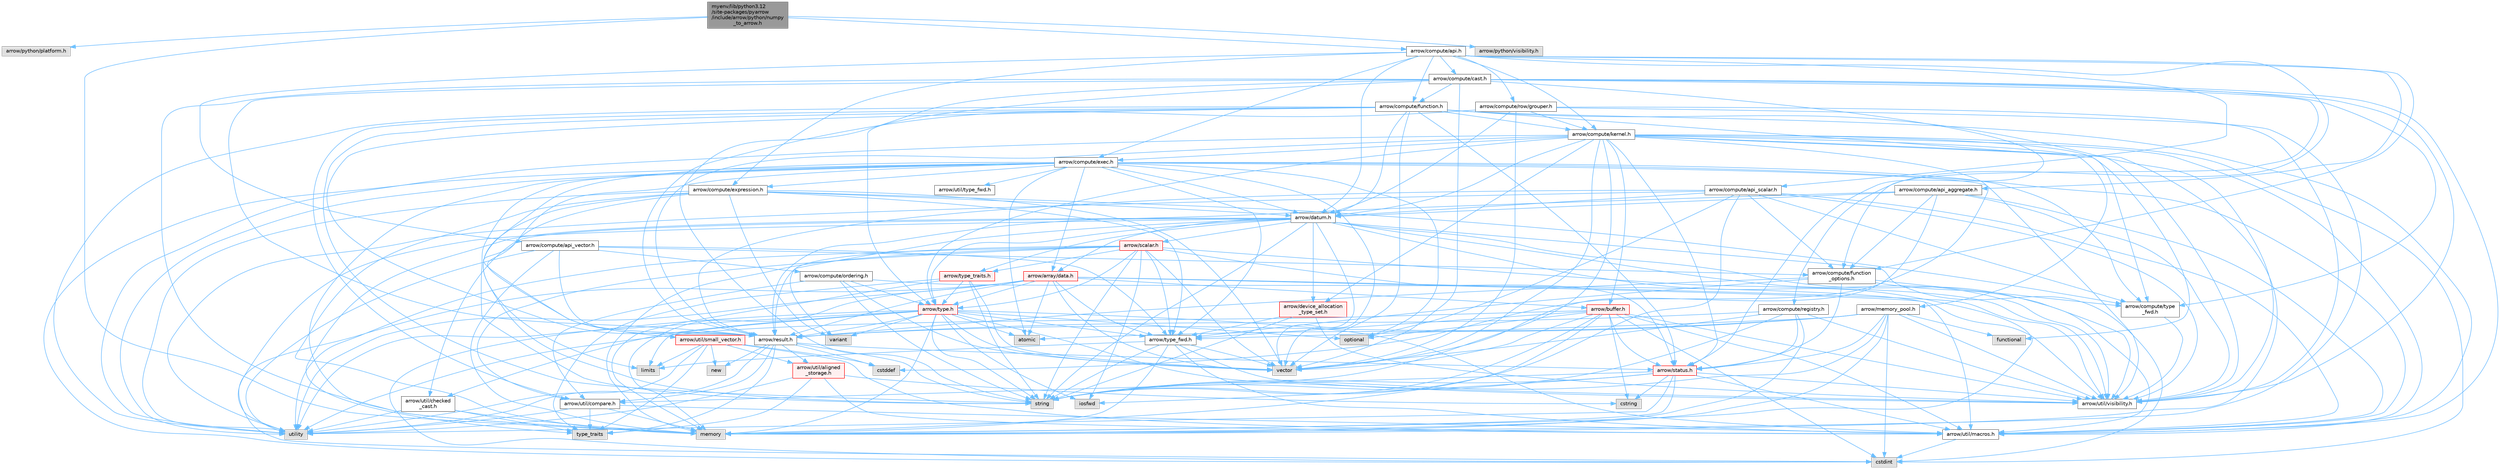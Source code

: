 digraph "myenv/lib/python3.12/site-packages/pyarrow/include/arrow/python/numpy_to_arrow.h"
{
 // LATEX_PDF_SIZE
  bgcolor="transparent";
  edge [fontname=Helvetica,fontsize=10,labelfontname=Helvetica,labelfontsize=10];
  node [fontname=Helvetica,fontsize=10,shape=box,height=0.2,width=0.4];
  Node1 [id="Node000001",label="myenv/lib/python3.12\l/site-packages/pyarrow\l/include/arrow/python/numpy\l_to_arrow.h",height=0.2,width=0.4,color="gray40", fillcolor="grey60", style="filled", fontcolor="black",tooltip=" "];
  Node1 -> Node2 [id="edge1_Node000001_Node000002",color="steelblue1",style="solid",tooltip=" "];
  Node2 [id="Node000002",label="arrow/python/platform.h",height=0.2,width=0.4,color="grey60", fillcolor="#E0E0E0", style="filled",tooltip=" "];
  Node1 -> Node3 [id="edge2_Node000001_Node000003",color="steelblue1",style="solid",tooltip=" "];
  Node3 [id="Node000003",label="memory",height=0.2,width=0.4,color="grey60", fillcolor="#E0E0E0", style="filled",tooltip=" "];
  Node1 -> Node4 [id="edge3_Node000001_Node000004",color="steelblue1",style="solid",tooltip=" "];
  Node4 [id="Node000004",label="arrow/compute/api.h",height=0.2,width=0.4,color="grey40", fillcolor="white", style="filled",URL="$include_2arrow_2compute_2api_8h.html",tooltip=" "];
  Node4 -> Node5 [id="edge4_Node000004_Node000005",color="steelblue1",style="solid",tooltip=" "];
  Node5 [id="Node000005",label="arrow/compute/api_aggregate.h",height=0.2,width=0.4,color="grey40", fillcolor="white", style="filled",URL="$api__aggregate_8h.html",tooltip=" "];
  Node5 -> Node6 [id="edge5_Node000005_Node000006",color="steelblue1",style="solid",tooltip=" "];
  Node6 [id="Node000006",label="vector",height=0.2,width=0.4,color="grey60", fillcolor="#E0E0E0", style="filled",tooltip=" "];
  Node5 -> Node7 [id="edge6_Node000005_Node000007",color="steelblue1",style="solid",tooltip=" "];
  Node7 [id="Node000007",label="arrow/compute/function\l_options.h",height=0.2,width=0.4,color="grey40", fillcolor="white", style="filled",URL="$function__options_8h.html",tooltip=" "];
  Node7 -> Node8 [id="edge7_Node000007_Node000008",color="steelblue1",style="solid",tooltip=" "];
  Node8 [id="Node000008",label="arrow/compute/type\l_fwd.h",height=0.2,width=0.4,color="grey40", fillcolor="white", style="filled",URL="$arrow_2compute_2type__fwd_8h.html",tooltip=" "];
  Node8 -> Node9 [id="edge8_Node000008_Node000009",color="steelblue1",style="solid",tooltip=" "];
  Node9 [id="Node000009",label="arrow/util/visibility.h",height=0.2,width=0.4,color="grey40", fillcolor="white", style="filled",URL="$include_2arrow_2util_2visibility_8h.html",tooltip=" "];
  Node7 -> Node10 [id="edge9_Node000007_Node000010",color="steelblue1",style="solid",tooltip=" "];
  Node10 [id="Node000010",label="arrow/result.h",height=0.2,width=0.4,color="grey40", fillcolor="white", style="filled",URL="$result_8h.html",tooltip=" "];
  Node10 -> Node11 [id="edge10_Node000010_Node000011",color="steelblue1",style="solid",tooltip=" "];
  Node11 [id="Node000011",label="cstddef",height=0.2,width=0.4,color="grey60", fillcolor="#E0E0E0", style="filled",tooltip=" "];
  Node10 -> Node12 [id="edge11_Node000010_Node000012",color="steelblue1",style="solid",tooltip=" "];
  Node12 [id="Node000012",label="new",height=0.2,width=0.4,color="grey60", fillcolor="#E0E0E0", style="filled",tooltip=" "];
  Node10 -> Node13 [id="edge12_Node000010_Node000013",color="steelblue1",style="solid",tooltip=" "];
  Node13 [id="Node000013",label="string",height=0.2,width=0.4,color="grey60", fillcolor="#E0E0E0", style="filled",tooltip=" "];
  Node10 -> Node14 [id="edge13_Node000010_Node000014",color="steelblue1",style="solid",tooltip=" "];
  Node14 [id="Node000014",label="type_traits",height=0.2,width=0.4,color="grey60", fillcolor="#E0E0E0", style="filled",tooltip=" "];
  Node10 -> Node15 [id="edge14_Node000010_Node000015",color="steelblue1",style="solid",tooltip=" "];
  Node15 [id="Node000015",label="utility",height=0.2,width=0.4,color="grey60", fillcolor="#E0E0E0", style="filled",tooltip=" "];
  Node10 -> Node16 [id="edge15_Node000010_Node000016",color="steelblue1",style="solid",tooltip=" "];
  Node16 [id="Node000016",label="arrow/status.h",height=0.2,width=0.4,color="red", fillcolor="#FFF0F0", style="filled",URL="$status_8h.html",tooltip=" "];
  Node16 -> Node17 [id="edge16_Node000016_Node000017",color="steelblue1",style="solid",tooltip=" "];
  Node17 [id="Node000017",label="cstring",height=0.2,width=0.4,color="grey60", fillcolor="#E0E0E0", style="filled",tooltip=" "];
  Node16 -> Node18 [id="edge17_Node000016_Node000018",color="steelblue1",style="solid",tooltip=" "];
  Node18 [id="Node000018",label="iosfwd",height=0.2,width=0.4,color="grey60", fillcolor="#E0E0E0", style="filled",tooltip=" "];
  Node16 -> Node3 [id="edge18_Node000016_Node000003",color="steelblue1",style="solid",tooltip=" "];
  Node16 -> Node13 [id="edge19_Node000016_Node000013",color="steelblue1",style="solid",tooltip=" "];
  Node16 -> Node15 [id="edge20_Node000016_Node000015",color="steelblue1",style="solid",tooltip=" "];
  Node16 -> Node19 [id="edge21_Node000016_Node000019",color="steelblue1",style="solid",tooltip=" "];
  Node19 [id="Node000019",label="arrow/util/compare.h",height=0.2,width=0.4,color="grey40", fillcolor="white", style="filled",URL="$util_2compare_8h.html",tooltip=" "];
  Node19 -> Node3 [id="edge22_Node000019_Node000003",color="steelblue1",style="solid",tooltip=" "];
  Node19 -> Node14 [id="edge23_Node000019_Node000014",color="steelblue1",style="solid",tooltip=" "];
  Node19 -> Node15 [id="edge24_Node000019_Node000015",color="steelblue1",style="solid",tooltip=" "];
  Node19 -> Node20 [id="edge25_Node000019_Node000020",color="steelblue1",style="solid",tooltip=" "];
  Node20 [id="Node000020",label="arrow/util/macros.h",height=0.2,width=0.4,color="grey40", fillcolor="white", style="filled",URL="$macros_8h.html",tooltip=" "];
  Node20 -> Node21 [id="edge26_Node000020_Node000021",color="steelblue1",style="solid",tooltip=" "];
  Node21 [id="Node000021",label="cstdint",height=0.2,width=0.4,color="grey60", fillcolor="#E0E0E0", style="filled",tooltip=" "];
  Node16 -> Node20 [id="edge27_Node000016_Node000020",color="steelblue1",style="solid",tooltip=" "];
  Node16 -> Node9 [id="edge28_Node000016_Node000009",color="steelblue1",style="solid",tooltip=" "];
  Node10 -> Node24 [id="edge29_Node000010_Node000024",color="steelblue1",style="solid",tooltip=" "];
  Node24 [id="Node000024",label="arrow/util/aligned\l_storage.h",height=0.2,width=0.4,color="red", fillcolor="#FFF0F0", style="filled",URL="$aligned__storage_8h.html",tooltip=" "];
  Node24 -> Node17 [id="edge30_Node000024_Node000017",color="steelblue1",style="solid",tooltip=" "];
  Node24 -> Node14 [id="edge31_Node000024_Node000014",color="steelblue1",style="solid",tooltip=" "];
  Node24 -> Node15 [id="edge32_Node000024_Node000015",color="steelblue1",style="solid",tooltip=" "];
  Node24 -> Node20 [id="edge33_Node000024_Node000020",color="steelblue1",style="solid",tooltip=" "];
  Node10 -> Node19 [id="edge34_Node000010_Node000019",color="steelblue1",style="solid",tooltip=" "];
  Node7 -> Node16 [id="edge35_Node000007_Node000016",color="steelblue1",style="solid",tooltip=" "];
  Node7 -> Node26 [id="edge36_Node000007_Node000026",color="steelblue1",style="solid",tooltip=" "];
  Node26 [id="Node000026",label="arrow/type_fwd.h",height=0.2,width=0.4,color="grey40", fillcolor="white", style="filled",URL="$arrow_2type__fwd_8h.html",tooltip=" "];
  Node26 -> Node27 [id="edge37_Node000026_Node000027",color="steelblue1",style="solid",tooltip=" "];
  Node27 [id="Node000027",label="limits",height=0.2,width=0.4,color="grey60", fillcolor="#E0E0E0", style="filled",tooltip=" "];
  Node26 -> Node3 [id="edge38_Node000026_Node000003",color="steelblue1",style="solid",tooltip=" "];
  Node26 -> Node13 [id="edge39_Node000026_Node000013",color="steelblue1",style="solid",tooltip=" "];
  Node26 -> Node6 [id="edge40_Node000026_Node000006",color="steelblue1",style="solid",tooltip=" "];
  Node26 -> Node20 [id="edge41_Node000026_Node000020",color="steelblue1",style="solid",tooltip=" "];
  Node26 -> Node9 [id="edge42_Node000026_Node000009",color="steelblue1",style="solid",tooltip=" "];
  Node7 -> Node9 [id="edge43_Node000007_Node000009",color="steelblue1",style="solid",tooltip=" "];
  Node5 -> Node28 [id="edge44_Node000005_Node000028",color="steelblue1",style="solid",tooltip=" "];
  Node28 [id="Node000028",label="arrow/datum.h",height=0.2,width=0.4,color="grey40", fillcolor="white", style="filled",URL="$datum_8h.html",tooltip=" "];
  Node28 -> Node21 [id="edge45_Node000028_Node000021",color="steelblue1",style="solid",tooltip=" "];
  Node28 -> Node3 [id="edge46_Node000028_Node000003",color="steelblue1",style="solid",tooltip=" "];
  Node28 -> Node13 [id="edge47_Node000028_Node000013",color="steelblue1",style="solid",tooltip=" "];
  Node28 -> Node14 [id="edge48_Node000028_Node000014",color="steelblue1",style="solid",tooltip=" "];
  Node28 -> Node15 [id="edge49_Node000028_Node000015",color="steelblue1",style="solid",tooltip=" "];
  Node28 -> Node29 [id="edge50_Node000028_Node000029",color="steelblue1",style="solid",tooltip=" "];
  Node29 [id="Node000029",label="variant",height=0.2,width=0.4,color="grey60", fillcolor="#E0E0E0", style="filled",tooltip=" "];
  Node28 -> Node6 [id="edge51_Node000028_Node000006",color="steelblue1",style="solid",tooltip=" "];
  Node28 -> Node30 [id="edge52_Node000028_Node000030",color="steelblue1",style="solid",tooltip=" "];
  Node30 [id="Node000030",label="arrow/array/data.h",height=0.2,width=0.4,color="red", fillcolor="#FFF0F0", style="filled",URL="$data_8h.html",tooltip=" "];
  Node30 -> Node31 [id="edge53_Node000030_Node000031",color="steelblue1",style="solid",tooltip=" "];
  Node31 [id="Node000031",label="atomic",height=0.2,width=0.4,color="grey60", fillcolor="#E0E0E0", style="filled",tooltip=" "];
  Node30 -> Node21 [id="edge54_Node000030_Node000021",color="steelblue1",style="solid",tooltip=" "];
  Node30 -> Node3 [id="edge55_Node000030_Node000003",color="steelblue1",style="solid",tooltip=" "];
  Node30 -> Node15 [id="edge56_Node000030_Node000015",color="steelblue1",style="solid",tooltip=" "];
  Node30 -> Node6 [id="edge57_Node000030_Node000006",color="steelblue1",style="solid",tooltip=" "];
  Node30 -> Node35 [id="edge58_Node000030_Node000035",color="steelblue1",style="solid",tooltip=" "];
  Node35 [id="Node000035",label="arrow/buffer.h",height=0.2,width=0.4,color="red", fillcolor="#FFF0F0", style="filled",URL="$buffer_8h.html",tooltip=" "];
  Node35 -> Node21 [id="edge59_Node000035_Node000021",color="steelblue1",style="solid",tooltip=" "];
  Node35 -> Node17 [id="edge60_Node000035_Node000017",color="steelblue1",style="solid",tooltip=" "];
  Node35 -> Node3 [id="edge61_Node000035_Node000003",color="steelblue1",style="solid",tooltip=" "];
  Node35 -> Node34 [id="edge62_Node000035_Node000034",color="steelblue1",style="solid",tooltip=" "];
  Node34 [id="Node000034",label="optional",height=0.2,width=0.4,color="grey60", fillcolor="#E0E0E0", style="filled",tooltip=" "];
  Node35 -> Node13 [id="edge63_Node000035_Node000013",color="steelblue1",style="solid",tooltip=" "];
  Node35 -> Node15 [id="edge64_Node000035_Node000015",color="steelblue1",style="solid",tooltip=" "];
  Node35 -> Node6 [id="edge65_Node000035_Node000006",color="steelblue1",style="solid",tooltip=" "];
  Node35 -> Node16 [id="edge66_Node000035_Node000016",color="steelblue1",style="solid",tooltip=" "];
  Node35 -> Node26 [id="edge67_Node000035_Node000026",color="steelblue1",style="solid",tooltip=" "];
  Node35 -> Node20 [id="edge68_Node000035_Node000020",color="steelblue1",style="solid",tooltip=" "];
  Node35 -> Node9 [id="edge69_Node000035_Node000009",color="steelblue1",style="solid",tooltip=" "];
  Node30 -> Node10 [id="edge70_Node000030_Node000010",color="steelblue1",style="solid",tooltip=" "];
  Node30 -> Node42 [id="edge71_Node000030_Node000042",color="steelblue1",style="solid",tooltip=" "];
  Node42 [id="Node000042",label="arrow/type.h",height=0.2,width=0.4,color="red", fillcolor="#FFF0F0", style="filled",URL="$type_8h.html",tooltip=" "];
  Node42 -> Node31 [id="edge72_Node000042_Node000031",color="steelblue1",style="solid",tooltip=" "];
  Node42 -> Node21 [id="edge73_Node000042_Node000021",color="steelblue1",style="solid",tooltip=" "];
  Node42 -> Node18 [id="edge74_Node000042_Node000018",color="steelblue1",style="solid",tooltip=" "];
  Node42 -> Node27 [id="edge75_Node000042_Node000027",color="steelblue1",style="solid",tooltip=" "];
  Node42 -> Node3 [id="edge76_Node000042_Node000003",color="steelblue1",style="solid",tooltip=" "];
  Node42 -> Node34 [id="edge77_Node000042_Node000034",color="steelblue1",style="solid",tooltip=" "];
  Node42 -> Node13 [id="edge78_Node000042_Node000013",color="steelblue1",style="solid",tooltip=" "];
  Node42 -> Node15 [id="edge79_Node000042_Node000015",color="steelblue1",style="solid",tooltip=" "];
  Node42 -> Node29 [id="edge80_Node000042_Node000029",color="steelblue1",style="solid",tooltip=" "];
  Node42 -> Node6 [id="edge81_Node000042_Node000006",color="steelblue1",style="solid",tooltip=" "];
  Node42 -> Node10 [id="edge82_Node000042_Node000010",color="steelblue1",style="solid",tooltip=" "];
  Node42 -> Node26 [id="edge83_Node000042_Node000026",color="steelblue1",style="solid",tooltip=" "];
  Node42 -> Node44 [id="edge84_Node000042_Node000044",color="steelblue1",style="solid",tooltip=" "];
  Node44 [id="Node000044",label="arrow/util/checked\l_cast.h",height=0.2,width=0.4,color="grey40", fillcolor="white", style="filled",URL="$checked__cast_8h.html",tooltip=" "];
  Node44 -> Node3 [id="edge85_Node000044_Node000003",color="steelblue1",style="solid",tooltip=" "];
  Node44 -> Node14 [id="edge86_Node000044_Node000014",color="steelblue1",style="solid",tooltip=" "];
  Node44 -> Node15 [id="edge87_Node000044_Node000015",color="steelblue1",style="solid",tooltip=" "];
  Node42 -> Node20 [id="edge88_Node000042_Node000020",color="steelblue1",style="solid",tooltip=" "];
  Node42 -> Node9 [id="edge89_Node000042_Node000009",color="steelblue1",style="solid",tooltip=" "];
  Node30 -> Node26 [id="edge90_Node000030_Node000026",color="steelblue1",style="solid",tooltip=" "];
  Node30 -> Node20 [id="edge91_Node000030_Node000020",color="steelblue1",style="solid",tooltip=" "];
  Node30 -> Node9 [id="edge92_Node000030_Node000009",color="steelblue1",style="solid",tooltip=" "];
  Node28 -> Node52 [id="edge93_Node000028_Node000052",color="steelblue1",style="solid",tooltip=" "];
  Node52 [id="Node000052",label="arrow/device_allocation\l_type_set.h",height=0.2,width=0.4,color="red", fillcolor="#FFF0F0", style="filled",URL="$device__allocation__type__set_8h.html",tooltip=" "];
  Node52 -> Node13 [id="edge94_Node000052_Node000013",color="steelblue1",style="solid",tooltip=" "];
  Node52 -> Node26 [id="edge95_Node000052_Node000026",color="steelblue1",style="solid",tooltip=" "];
  Node52 -> Node9 [id="edge96_Node000052_Node000009",color="steelblue1",style="solid",tooltip=" "];
  Node28 -> Node54 [id="edge97_Node000028_Node000054",color="steelblue1",style="solid",tooltip=" "];
  Node54 [id="Node000054",label="arrow/scalar.h",height=0.2,width=0.4,color="red", fillcolor="#FFF0F0", style="filled",URL="$scalar_8h.html",tooltip=" "];
  Node54 -> Node18 [id="edge98_Node000054_Node000018",color="steelblue1",style="solid",tooltip=" "];
  Node54 -> Node3 [id="edge99_Node000054_Node000003",color="steelblue1",style="solid",tooltip=" "];
  Node54 -> Node13 [id="edge100_Node000054_Node000013",color="steelblue1",style="solid",tooltip=" "];
  Node54 -> Node15 [id="edge101_Node000054_Node000015",color="steelblue1",style="solid",tooltip=" "];
  Node54 -> Node6 [id="edge102_Node000054_Node000006",color="steelblue1",style="solid",tooltip=" "];
  Node54 -> Node10 [id="edge103_Node000054_Node000010",color="steelblue1",style="solid",tooltip=" "];
  Node54 -> Node16 [id="edge104_Node000054_Node000016",color="steelblue1",style="solid",tooltip=" "];
  Node54 -> Node42 [id="edge105_Node000054_Node000042",color="steelblue1",style="solid",tooltip=" "];
  Node54 -> Node26 [id="edge106_Node000054_Node000026",color="steelblue1",style="solid",tooltip=" "];
  Node54 -> Node59 [id="edge107_Node000054_Node000059",color="steelblue1",style="solid",tooltip=" "];
  Node59 [id="Node000059",label="arrow/type_traits.h",height=0.2,width=0.4,color="red", fillcolor="#FFF0F0", style="filled",URL="$include_2arrow_2type__traits_8h.html",tooltip=" "];
  Node59 -> Node3 [id="edge108_Node000059_Node000003",color="steelblue1",style="solid",tooltip=" "];
  Node59 -> Node13 [id="edge109_Node000059_Node000013",color="steelblue1",style="solid",tooltip=" "];
  Node59 -> Node14 [id="edge110_Node000059_Node000014",color="steelblue1",style="solid",tooltip=" "];
  Node59 -> Node6 [id="edge111_Node000059_Node000006",color="steelblue1",style="solid",tooltip=" "];
  Node59 -> Node42 [id="edge112_Node000059_Node000042",color="steelblue1",style="solid",tooltip=" "];
  Node54 -> Node19 [id="edge113_Node000054_Node000019",color="steelblue1",style="solid",tooltip=" "];
  Node54 -> Node9 [id="edge114_Node000054_Node000009",color="steelblue1",style="solid",tooltip=" "];
  Node28 -> Node42 [id="edge115_Node000028_Node000042",color="steelblue1",style="solid",tooltip=" "];
  Node28 -> Node59 [id="edge116_Node000028_Node000059",color="steelblue1",style="solid",tooltip=" "];
  Node28 -> Node44 [id="edge117_Node000028_Node000044",color="steelblue1",style="solid",tooltip=" "];
  Node28 -> Node20 [id="edge118_Node000028_Node000020",color="steelblue1",style="solid",tooltip=" "];
  Node28 -> Node9 [id="edge119_Node000028_Node000009",color="steelblue1",style="solid",tooltip=" "];
  Node5 -> Node10 [id="edge120_Node000005_Node000010",color="steelblue1",style="solid",tooltip=" "];
  Node5 -> Node20 [id="edge121_Node000005_Node000020",color="steelblue1",style="solid",tooltip=" "];
  Node5 -> Node9 [id="edge122_Node000005_Node000009",color="steelblue1",style="solid",tooltip=" "];
  Node4 -> Node64 [id="edge123_Node000004_Node000064",color="steelblue1",style="solid",tooltip=" "];
  Node64 [id="Node000064",label="arrow/compute/api_scalar.h",height=0.2,width=0.4,color="grey40", fillcolor="white", style="filled",URL="$api__scalar_8h.html",tooltip=" "];
  Node64 -> Node34 [id="edge124_Node000064_Node000034",color="steelblue1",style="solid",tooltip=" "];
  Node64 -> Node13 [id="edge125_Node000064_Node000013",color="steelblue1",style="solid",tooltip=" "];
  Node64 -> Node15 [id="edge126_Node000064_Node000015",color="steelblue1",style="solid",tooltip=" "];
  Node64 -> Node7 [id="edge127_Node000064_Node000007",color="steelblue1",style="solid",tooltip=" "];
  Node64 -> Node8 [id="edge128_Node000064_Node000008",color="steelblue1",style="solid",tooltip=" "];
  Node64 -> Node28 [id="edge129_Node000064_Node000028",color="steelblue1",style="solid",tooltip=" "];
  Node64 -> Node10 [id="edge130_Node000064_Node000010",color="steelblue1",style="solid",tooltip=" "];
  Node64 -> Node20 [id="edge131_Node000064_Node000020",color="steelblue1",style="solid",tooltip=" "];
  Node64 -> Node9 [id="edge132_Node000064_Node000009",color="steelblue1",style="solid",tooltip=" "];
  Node4 -> Node65 [id="edge133_Node000004_Node000065",color="steelblue1",style="solid",tooltip=" "];
  Node65 [id="Node000065",label="arrow/compute/api_vector.h",height=0.2,width=0.4,color="grey40", fillcolor="white", style="filled",URL="$api__vector_8h.html",tooltip=" "];
  Node65 -> Node3 [id="edge134_Node000065_Node000003",color="steelblue1",style="solid",tooltip=" "];
  Node65 -> Node15 [id="edge135_Node000065_Node000015",color="steelblue1",style="solid",tooltip=" "];
  Node65 -> Node7 [id="edge136_Node000065_Node000007",color="steelblue1",style="solid",tooltip=" "];
  Node65 -> Node66 [id="edge137_Node000065_Node000066",color="steelblue1",style="solid",tooltip=" "];
  Node66 [id="Node000066",label="arrow/compute/ordering.h",height=0.2,width=0.4,color="grey40", fillcolor="white", style="filled",URL="$ordering_8h.html",tooltip=" "];
  Node66 -> Node13 [id="edge138_Node000066_Node000013",color="steelblue1",style="solid",tooltip=" "];
  Node66 -> Node6 [id="edge139_Node000066_Node000006",color="steelblue1",style="solid",tooltip=" "];
  Node66 -> Node42 [id="edge140_Node000066_Node000042",color="steelblue1",style="solid",tooltip=" "];
  Node66 -> Node19 [id="edge141_Node000066_Node000019",color="steelblue1",style="solid",tooltip=" "];
  Node66 -> Node9 [id="edge142_Node000066_Node000009",color="steelblue1",style="solid",tooltip=" "];
  Node65 -> Node10 [id="edge143_Node000065_Node000010",color="steelblue1",style="solid",tooltip=" "];
  Node65 -> Node26 [id="edge144_Node000065_Node000026",color="steelblue1",style="solid",tooltip=" "];
  Node4 -> Node67 [id="edge145_Node000004_Node000067",color="steelblue1",style="solid",tooltip=" "];
  Node67 [id="Node000067",label="arrow/compute/cast.h",height=0.2,width=0.4,color="grey40", fillcolor="white", style="filled",URL="$cast_8h.html",tooltip=" "];
  Node67 -> Node3 [id="edge146_Node000067_Node000003",color="steelblue1",style="solid",tooltip=" "];
  Node67 -> Node13 [id="edge147_Node000067_Node000013",color="steelblue1",style="solid",tooltip=" "];
  Node67 -> Node6 [id="edge148_Node000067_Node000006",color="steelblue1",style="solid",tooltip=" "];
  Node67 -> Node68 [id="edge149_Node000067_Node000068",color="steelblue1",style="solid",tooltip=" "];
  Node68 [id="Node000068",label="arrow/compute/function.h",height=0.2,width=0.4,color="grey40", fillcolor="white", style="filled",URL="$function_8h.html",tooltip=" "];
  Node68 -> Node13 [id="edge150_Node000068_Node000013",color="steelblue1",style="solid",tooltip=" "];
  Node68 -> Node15 [id="edge151_Node000068_Node000015",color="steelblue1",style="solid",tooltip=" "];
  Node68 -> Node6 [id="edge152_Node000068_Node000006",color="steelblue1",style="solid",tooltip=" "];
  Node68 -> Node69 [id="edge153_Node000068_Node000069",color="steelblue1",style="solid",tooltip=" "];
  Node69 [id="Node000069",label="arrow/compute/kernel.h",height=0.2,width=0.4,color="grey40", fillcolor="white", style="filled",URL="$kernel_8h.html",tooltip=" "];
  Node69 -> Node11 [id="edge154_Node000069_Node000011",color="steelblue1",style="solid",tooltip=" "];
  Node69 -> Node21 [id="edge155_Node000069_Node000021",color="steelblue1",style="solid",tooltip=" "];
  Node69 -> Node38 [id="edge156_Node000069_Node000038",color="steelblue1",style="solid",tooltip=" "];
  Node38 [id="Node000038",label="functional",height=0.2,width=0.4,color="grey60", fillcolor="#E0E0E0", style="filled",tooltip=" "];
  Node69 -> Node3 [id="edge157_Node000069_Node000003",color="steelblue1",style="solid",tooltip=" "];
  Node69 -> Node13 [id="edge158_Node000069_Node000013",color="steelblue1",style="solid",tooltip=" "];
  Node69 -> Node15 [id="edge159_Node000069_Node000015",color="steelblue1",style="solid",tooltip=" "];
  Node69 -> Node6 [id="edge160_Node000069_Node000006",color="steelblue1",style="solid",tooltip=" "];
  Node69 -> Node35 [id="edge161_Node000069_Node000035",color="steelblue1",style="solid",tooltip=" "];
  Node69 -> Node70 [id="edge162_Node000069_Node000070",color="steelblue1",style="solid",tooltip=" "];
  Node70 [id="Node000070",label="arrow/compute/exec.h",height=0.2,width=0.4,color="grey40", fillcolor="white", style="filled",URL="$exec_8h.html",tooltip=" "];
  Node70 -> Node31 [id="edge163_Node000070_Node000031",color="steelblue1",style="solid",tooltip=" "];
  Node70 -> Node21 [id="edge164_Node000070_Node000021",color="steelblue1",style="solid",tooltip=" "];
  Node70 -> Node27 [id="edge165_Node000070_Node000027",color="steelblue1",style="solid",tooltip=" "];
  Node70 -> Node3 [id="edge166_Node000070_Node000003",color="steelblue1",style="solid",tooltip=" "];
  Node70 -> Node34 [id="edge167_Node000070_Node000034",color="steelblue1",style="solid",tooltip=" "];
  Node70 -> Node13 [id="edge168_Node000070_Node000013",color="steelblue1",style="solid",tooltip=" "];
  Node70 -> Node15 [id="edge169_Node000070_Node000015",color="steelblue1",style="solid",tooltip=" "];
  Node70 -> Node6 [id="edge170_Node000070_Node000006",color="steelblue1",style="solid",tooltip=" "];
  Node70 -> Node30 [id="edge171_Node000070_Node000030",color="steelblue1",style="solid",tooltip=" "];
  Node70 -> Node71 [id="edge172_Node000070_Node000071",color="steelblue1",style="solid",tooltip=" "];
  Node71 [id="Node000071",label="arrow/compute/expression.h",height=0.2,width=0.4,color="grey40", fillcolor="white", style="filled",URL="$expression_8h.html",tooltip=" "];
  Node71 -> Node3 [id="edge173_Node000071_Node000003",color="steelblue1",style="solid",tooltip=" "];
  Node71 -> Node13 [id="edge174_Node000071_Node000013",color="steelblue1",style="solid",tooltip=" "];
  Node71 -> Node15 [id="edge175_Node000071_Node000015",color="steelblue1",style="solid",tooltip=" "];
  Node71 -> Node29 [id="edge176_Node000071_Node000029",color="steelblue1",style="solid",tooltip=" "];
  Node71 -> Node6 [id="edge177_Node000071_Node000006",color="steelblue1",style="solid",tooltip=" "];
  Node71 -> Node8 [id="edge178_Node000071_Node000008",color="steelblue1",style="solid",tooltip=" "];
  Node71 -> Node28 [id="edge179_Node000071_Node000028",color="steelblue1",style="solid",tooltip=" "];
  Node71 -> Node26 [id="edge180_Node000071_Node000026",color="steelblue1",style="solid",tooltip=" "];
  Node71 -> Node72 [id="edge181_Node000071_Node000072",color="steelblue1",style="solid",tooltip=" "];
  Node72 [id="Node000072",label="arrow/util/small_vector.h",height=0.2,width=0.4,color="red", fillcolor="#FFF0F0", style="filled",URL="$small__vector_8h.html",tooltip=" "];
  Node72 -> Node11 [id="edge182_Node000072_Node000011",color="steelblue1",style="solid",tooltip=" "];
  Node72 -> Node27 [id="edge183_Node000072_Node000027",color="steelblue1",style="solid",tooltip=" "];
  Node72 -> Node12 [id="edge184_Node000072_Node000012",color="steelblue1",style="solid",tooltip=" "];
  Node72 -> Node14 [id="edge185_Node000072_Node000014",color="steelblue1",style="solid",tooltip=" "];
  Node72 -> Node15 [id="edge186_Node000072_Node000015",color="steelblue1",style="solid",tooltip=" "];
  Node72 -> Node24 [id="edge187_Node000072_Node000024",color="steelblue1",style="solid",tooltip=" "];
  Node72 -> Node20 [id="edge188_Node000072_Node000020",color="steelblue1",style="solid",tooltip=" "];
  Node70 -> Node8 [id="edge189_Node000070_Node000008",color="steelblue1",style="solid",tooltip=" "];
  Node70 -> Node28 [id="edge190_Node000070_Node000028",color="steelblue1",style="solid",tooltip=" "];
  Node70 -> Node10 [id="edge191_Node000070_Node000010",color="steelblue1",style="solid",tooltip=" "];
  Node70 -> Node26 [id="edge192_Node000070_Node000026",color="steelblue1",style="solid",tooltip=" "];
  Node70 -> Node20 [id="edge193_Node000070_Node000020",color="steelblue1",style="solid",tooltip=" "];
  Node70 -> Node74 [id="edge194_Node000070_Node000074",color="steelblue1",style="solid",tooltip=" "];
  Node74 [id="Node000074",label="arrow/util/type_fwd.h",height=0.2,width=0.4,color="grey40", fillcolor="white", style="filled",URL="$arrow_2util_2type__fwd_8h.html",tooltip=" "];
  Node70 -> Node9 [id="edge195_Node000070_Node000009",color="steelblue1",style="solid",tooltip=" "];
  Node69 -> Node28 [id="edge196_Node000069_Node000028",color="steelblue1",style="solid",tooltip=" "];
  Node69 -> Node52 [id="edge197_Node000069_Node000052",color="steelblue1",style="solid",tooltip=" "];
  Node69 -> Node75 [id="edge198_Node000069_Node000075",color="steelblue1",style="solid",tooltip=" "];
  Node75 [id="Node000075",label="arrow/memory_pool.h",height=0.2,width=0.4,color="grey40", fillcolor="white", style="filled",URL="$memory__pool_8h.html",tooltip=" "];
  Node75 -> Node31 [id="edge199_Node000075_Node000031",color="steelblue1",style="solid",tooltip=" "];
  Node75 -> Node21 [id="edge200_Node000075_Node000021",color="steelblue1",style="solid",tooltip=" "];
  Node75 -> Node38 [id="edge201_Node000075_Node000038",color="steelblue1",style="solid",tooltip=" "];
  Node75 -> Node3 [id="edge202_Node000075_Node000003",color="steelblue1",style="solid",tooltip=" "];
  Node75 -> Node13 [id="edge203_Node000075_Node000013",color="steelblue1",style="solid",tooltip=" "];
  Node75 -> Node10 [id="edge204_Node000075_Node000010",color="steelblue1",style="solid",tooltip=" "];
  Node75 -> Node16 [id="edge205_Node000075_Node000016",color="steelblue1",style="solid",tooltip=" "];
  Node75 -> Node26 [id="edge206_Node000075_Node000026",color="steelblue1",style="solid",tooltip=" "];
  Node75 -> Node9 [id="edge207_Node000075_Node000009",color="steelblue1",style="solid",tooltip=" "];
  Node69 -> Node10 [id="edge208_Node000069_Node000010",color="steelblue1",style="solid",tooltip=" "];
  Node69 -> Node16 [id="edge209_Node000069_Node000016",color="steelblue1",style="solid",tooltip=" "];
  Node69 -> Node42 [id="edge210_Node000069_Node000042",color="steelblue1",style="solid",tooltip=" "];
  Node69 -> Node20 [id="edge211_Node000069_Node000020",color="steelblue1",style="solid",tooltip=" "];
  Node69 -> Node9 [id="edge212_Node000069_Node000009",color="steelblue1",style="solid",tooltip=" "];
  Node68 -> Node8 [id="edge213_Node000068_Node000008",color="steelblue1",style="solid",tooltip=" "];
  Node68 -> Node28 [id="edge214_Node000068_Node000028",color="steelblue1",style="solid",tooltip=" "];
  Node68 -> Node10 [id="edge215_Node000068_Node000010",color="steelblue1",style="solid",tooltip=" "];
  Node68 -> Node16 [id="edge216_Node000068_Node000016",color="steelblue1",style="solid",tooltip=" "];
  Node68 -> Node19 [id="edge217_Node000068_Node000019",color="steelblue1",style="solid",tooltip=" "];
  Node68 -> Node20 [id="edge218_Node000068_Node000020",color="steelblue1",style="solid",tooltip=" "];
  Node68 -> Node9 [id="edge219_Node000068_Node000009",color="steelblue1",style="solid",tooltip=" "];
  Node67 -> Node7 [id="edge220_Node000067_Node000007",color="steelblue1",style="solid",tooltip=" "];
  Node67 -> Node8 [id="edge221_Node000067_Node000008",color="steelblue1",style="solid",tooltip=" "];
  Node67 -> Node10 [id="edge222_Node000067_Node000010",color="steelblue1",style="solid",tooltip=" "];
  Node67 -> Node16 [id="edge223_Node000067_Node000016",color="steelblue1",style="solid",tooltip=" "];
  Node67 -> Node42 [id="edge224_Node000067_Node000042",color="steelblue1",style="solid",tooltip=" "];
  Node67 -> Node20 [id="edge225_Node000067_Node000020",color="steelblue1",style="solid",tooltip=" "];
  Node67 -> Node9 [id="edge226_Node000067_Node000009",color="steelblue1",style="solid",tooltip=" "];
  Node4 -> Node68 [id="edge227_Node000004_Node000068",color="steelblue1",style="solid",tooltip=" "];
  Node4 -> Node7 [id="edge228_Node000004_Node000007",color="steelblue1",style="solid",tooltip=" "];
  Node4 -> Node69 [id="edge229_Node000004_Node000069",color="steelblue1",style="solid",tooltip=" "];
  Node4 -> Node76 [id="edge230_Node000004_Node000076",color="steelblue1",style="solid",tooltip=" "];
  Node76 [id="Node000076",label="arrow/compute/registry.h",height=0.2,width=0.4,color="grey40", fillcolor="white", style="filled",URL="$registry_8h.html",tooltip=" "];
  Node76 -> Node3 [id="edge231_Node000076_Node000003",color="steelblue1",style="solid",tooltip=" "];
  Node76 -> Node13 [id="edge232_Node000076_Node000013",color="steelblue1",style="solid",tooltip=" "];
  Node76 -> Node6 [id="edge233_Node000076_Node000006",color="steelblue1",style="solid",tooltip=" "];
  Node76 -> Node10 [id="edge234_Node000076_Node000010",color="steelblue1",style="solid",tooltip=" "];
  Node76 -> Node16 [id="edge235_Node000076_Node000016",color="steelblue1",style="solid",tooltip=" "];
  Node76 -> Node9 [id="edge236_Node000076_Node000009",color="steelblue1",style="solid",tooltip=" "];
  Node4 -> Node28 [id="edge237_Node000004_Node000028",color="steelblue1",style="solid",tooltip=" "];
  Node4 -> Node71 [id="edge238_Node000004_Node000071",color="steelblue1",style="solid",tooltip=" "];
  Node4 -> Node77 [id="edge239_Node000004_Node000077",color="steelblue1",style="solid",tooltip=" "];
  Node77 [id="Node000077",label="arrow/compute/row/grouper.h",height=0.2,width=0.4,color="grey40", fillcolor="white", style="filled",URL="$grouper_8h.html",tooltip=" "];
  Node77 -> Node3 [id="edge240_Node000077_Node000003",color="steelblue1",style="solid",tooltip=" "];
  Node77 -> Node6 [id="edge241_Node000077_Node000006",color="steelblue1",style="solid",tooltip=" "];
  Node77 -> Node69 [id="edge242_Node000077_Node000069",color="steelblue1",style="solid",tooltip=" "];
  Node77 -> Node28 [id="edge243_Node000077_Node000028",color="steelblue1",style="solid",tooltip=" "];
  Node77 -> Node10 [id="edge244_Node000077_Node000010",color="steelblue1",style="solid",tooltip=" "];
  Node77 -> Node9 [id="edge245_Node000077_Node000009",color="steelblue1",style="solid",tooltip=" "];
  Node4 -> Node70 [id="edge246_Node000004_Node000070",color="steelblue1",style="solid",tooltip=" "];
  Node1 -> Node78 [id="edge247_Node000001_Node000078",color="steelblue1",style="solid",tooltip=" "];
  Node78 [id="Node000078",label="arrow/python/visibility.h",height=0.2,width=0.4,color="grey60", fillcolor="#E0E0E0", style="filled",tooltip=" "];
}
